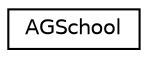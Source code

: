 digraph "Graphical Class Hierarchy"
{
  edge [fontname="Helvetica",fontsize="10",labelfontname="Helvetica",labelfontsize="10"];
  node [fontname="Helvetica",fontsize="10",shape=record];
  rankdir="LR";
  Node0 [label="AGSchool",height=0.2,width=0.4,color="black", fillcolor="white", style="filled",URL="$da/d42/class_a_g_school.html"];
}
